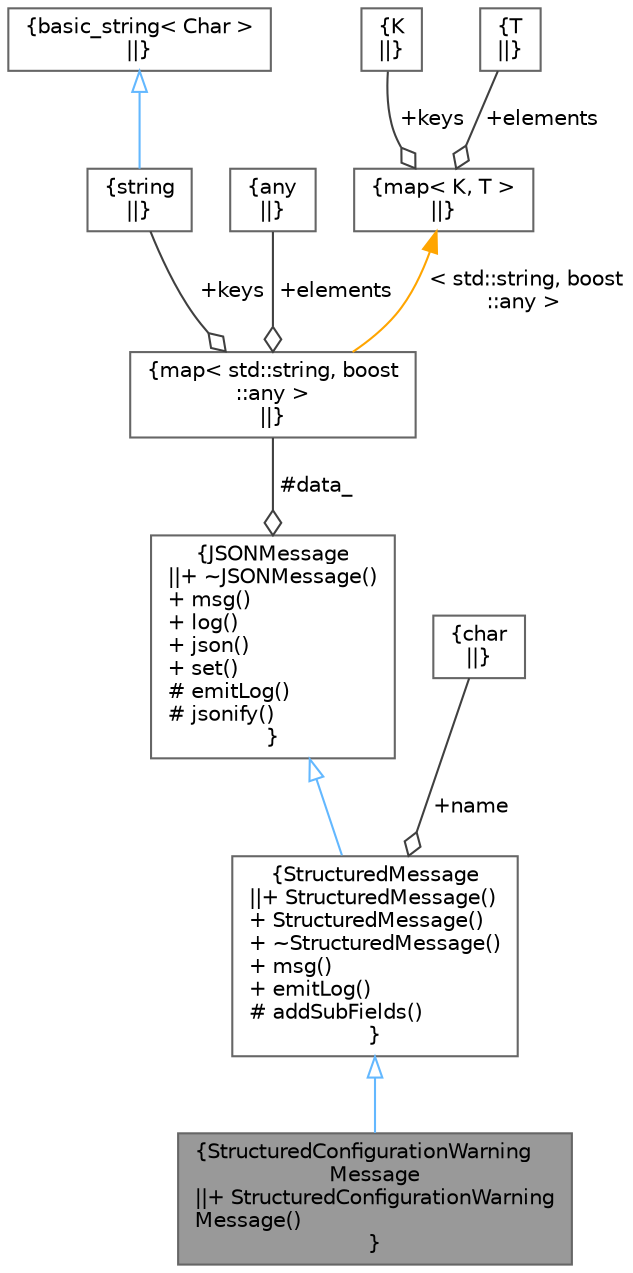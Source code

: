 digraph "StructuredConfigurationWarningMessage"
{
 // INTERACTIVE_SVG=YES
 // LATEX_PDF_SIZE
  bgcolor="transparent";
  edge [fontname=Helvetica,fontsize=10,labelfontname=Helvetica,labelfontsize=10];
  node [fontname=Helvetica,fontsize=10,shape=box,height=0.2,width=0.4];
  Node1 [label="{StructuredConfigurationWarning\lMessage\n||+ StructuredConfigurationWarning\lMessage()\l}",height=0.2,width=0.4,color="gray40", fillcolor="grey60", style="filled", fontcolor="black",tooltip="Utility classes for Structured warnings, contains the configuration type and ID (NettingSetId,..."];
  Node2 -> Node1 [dir="back",color="steelblue1",style="solid",arrowtail="onormal"];
  Node2 [label="{StructuredMessage\n||+ StructuredMessage()\l+ StructuredMessage()\l+ ~StructuredMessage()\l+ msg()\l+ emitLog()\l# addSubFields()\l}",height=0.2,width=0.4,color="gray40", fillcolor="white", style="filled",URL="$classore_1_1data_1_1_structured_message.html",tooltip=" "];
  Node3 -> Node2 [dir="back",color="steelblue1",style="solid",arrowtail="onormal"];
  Node3 [label="{JSONMessage\n||+ ~JSONMessage()\l+ msg()\l+ log()\l+ json()\l+ set()\l# emitLog()\l# jsonify()\l}",height=0.2,width=0.4,color="gray40", fillcolor="white", style="filled",URL="$classore_1_1data_1_1_j_s_o_n_message.html",tooltip=" "];
  Node4 -> Node3 [color="grey25",style="solid",label=" #data_" ,arrowhead="odiamond"];
  Node4 [label="{map\< std::string, boost\l::any \>\n||}",height=0.2,width=0.4,color="gray40", fillcolor="white", style="filled",tooltip=" "];
  Node5 -> Node4 [color="grey25",style="solid",label=" +keys" ,arrowhead="odiamond"];
  Node5 [label="{string\n||}",height=0.2,width=0.4,color="gray40", fillcolor="white", style="filled",tooltip=" "];
  Node6 -> Node5 [dir="back",color="steelblue1",style="solid",arrowtail="onormal"];
  Node6 [label="{basic_string\< Char \>\n||}",height=0.2,width=0.4,color="gray40", fillcolor="white", style="filled",tooltip=" "];
  Node7 -> Node4 [color="grey25",style="solid",label=" +elements" ,arrowhead="odiamond"];
  Node7 [label="{any\n||}",height=0.2,width=0.4,color="gray40", fillcolor="white", style="filled",tooltip=" "];
  Node8 -> Node4 [dir="back",color="orange",style="solid",label=" \< std::string, boost\l::any \>" ];
  Node8 [label="{map\< K, T \>\n||}",height=0.2,width=0.4,color="gray40", fillcolor="white", style="filled",tooltip=" "];
  Node9 -> Node8 [color="grey25",style="solid",label=" +keys" ,arrowhead="odiamond"];
  Node9 [label="{K\n||}",height=0.2,width=0.4,color="gray40", fillcolor="white", style="filled",tooltip=" "];
  Node10 -> Node8 [color="grey25",style="solid",label=" +elements" ,arrowhead="odiamond"];
  Node10 [label="{T\n||}",height=0.2,width=0.4,color="gray40", fillcolor="white", style="filled",tooltip=" "];
  Node11 -> Node2 [color="grey25",style="solid",label=" +name" ,arrowhead="odiamond"];
  Node11 [label="{char\n||}",height=0.2,width=0.4,color="gray40", fillcolor="white", style="filled",tooltip=" "];
}

